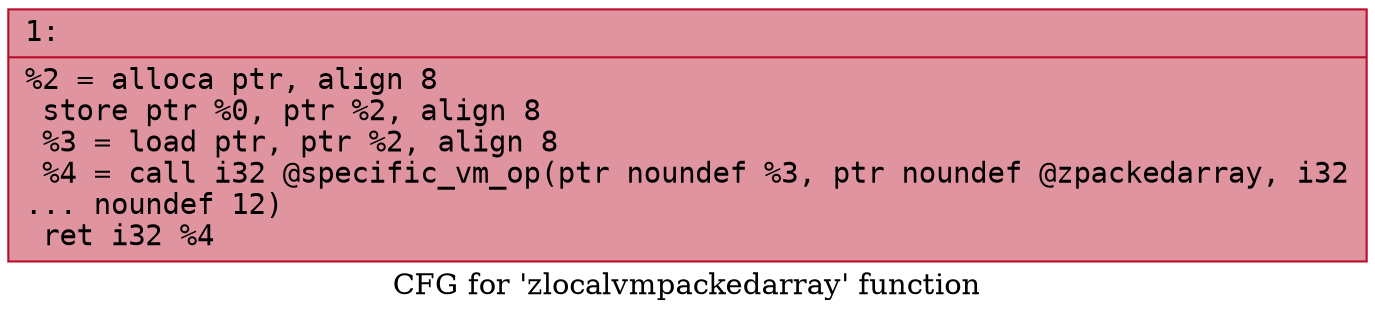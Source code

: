 digraph "CFG for 'zlocalvmpackedarray' function" {
	label="CFG for 'zlocalvmpackedarray' function";

	Node0x6000004b6120 [shape=record,color="#b70d28ff", style=filled, fillcolor="#b70d2870" fontname="Courier",label="{1:\l|  %2 = alloca ptr, align 8\l  store ptr %0, ptr %2, align 8\l  %3 = load ptr, ptr %2, align 8\l  %4 = call i32 @specific_vm_op(ptr noundef %3, ptr noundef @zpackedarray, i32\l... noundef 12)\l  ret i32 %4\l}"];
}
